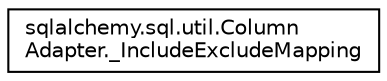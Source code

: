 digraph "Graphical Class Hierarchy"
{
 // LATEX_PDF_SIZE
  edge [fontname="Helvetica",fontsize="10",labelfontname="Helvetica",labelfontsize="10"];
  node [fontname="Helvetica",fontsize="10",shape=record];
  rankdir="LR";
  Node0 [label="sqlalchemy.sql.util.Column\lAdapter._IncludeExcludeMapping",height=0.2,width=0.4,color="black", fillcolor="white", style="filled",URL="$classsqlalchemy_1_1sql_1_1util_1_1ColumnAdapter_1_1__IncludeExcludeMapping.html",tooltip=" "];
}
